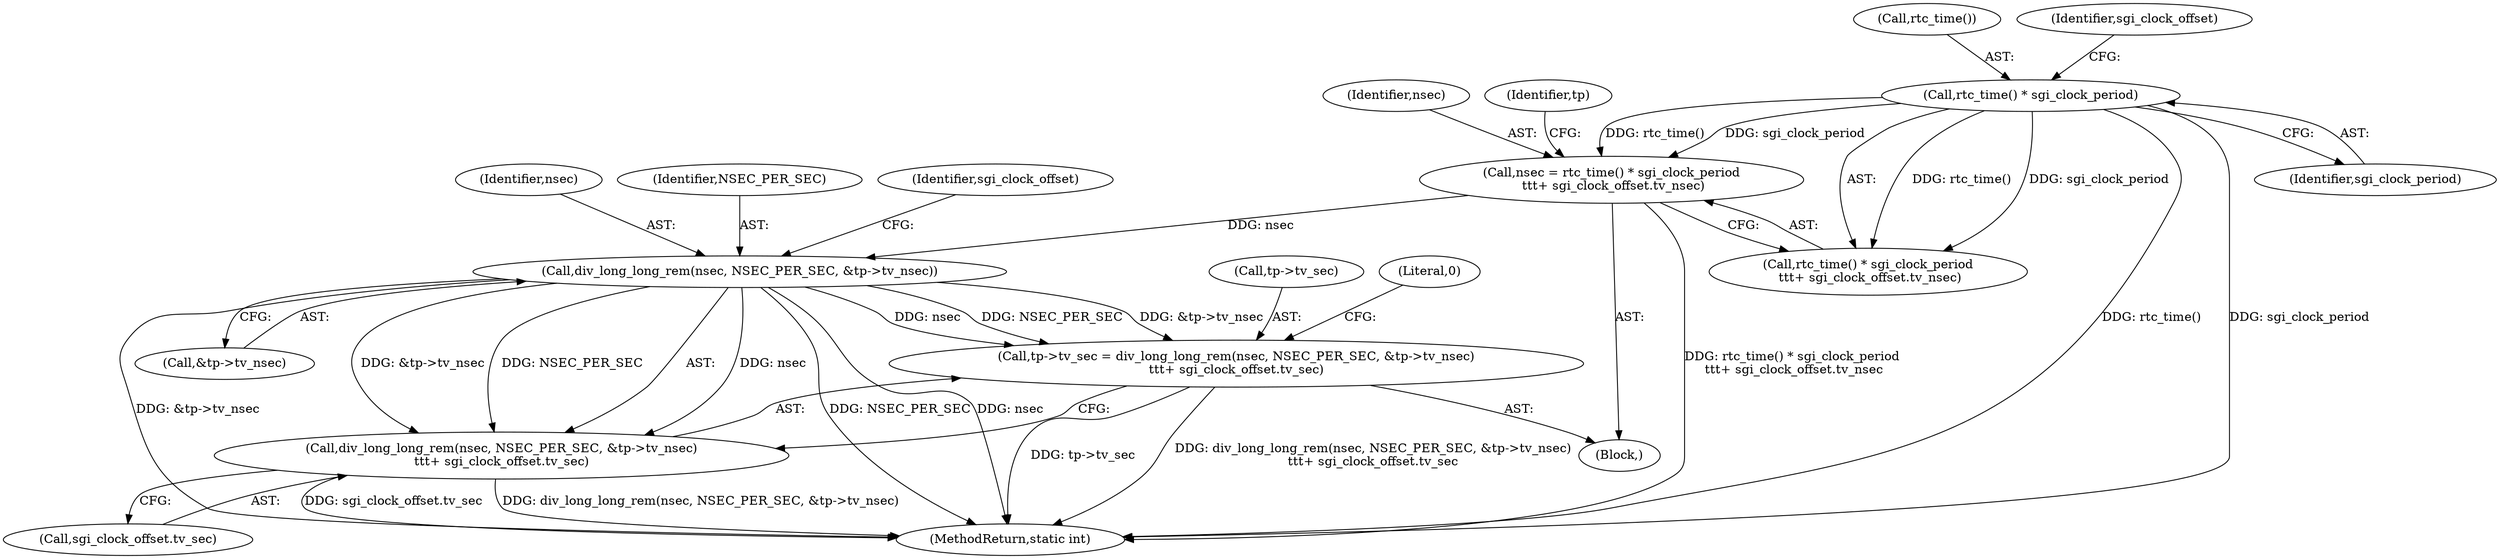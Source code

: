 digraph "1_linux_f8bd2258e2d520dff28c855658bd24bdafb5102d_0@pointer" {
"1000119" [label="(Call,div_long_long_rem(nsec, NSEC_PER_SEC, &tp->tv_nsec))"];
"1000105" [label="(Call,nsec = rtc_time() * sgi_clock_period\n \t\t\t+ sgi_clock_offset.tv_nsec)"];
"1000108" [label="(Call,rtc_time() * sgi_clock_period)"];
"1000114" [label="(Call,tp->tv_sec = div_long_long_rem(nsec, NSEC_PER_SEC, &tp->tv_nsec)\n\t\t\t+ sgi_clock_offset.tv_sec)"];
"1000118" [label="(Call,div_long_long_rem(nsec, NSEC_PER_SEC, &tp->tv_nsec)\n\t\t\t+ sgi_clock_offset.tv_sec)"];
"1000114" [label="(Call,tp->tv_sec = div_long_long_rem(nsec, NSEC_PER_SEC, &tp->tv_nsec)\n\t\t\t+ sgi_clock_offset.tv_sec)"];
"1000110" [label="(Identifier,sgi_clock_period)"];
"1000103" [label="(Block,)"];
"1000131" [label="(MethodReturn,static int)"];
"1000126" [label="(Call,sgi_clock_offset.tv_sec)"];
"1000118" [label="(Call,div_long_long_rem(nsec, NSEC_PER_SEC, &tp->tv_nsec)\n\t\t\t+ sgi_clock_offset.tv_sec)"];
"1000107" [label="(Call,rtc_time() * sgi_clock_period\n \t\t\t+ sgi_clock_offset.tv_nsec)"];
"1000109" [label="(Call,rtc_time())"];
"1000106" [label="(Identifier,nsec)"];
"1000121" [label="(Identifier,NSEC_PER_SEC)"];
"1000119" [label="(Call,div_long_long_rem(nsec, NSEC_PER_SEC, &tp->tv_nsec))"];
"1000116" [label="(Identifier,tp)"];
"1000108" [label="(Call,rtc_time() * sgi_clock_period)"];
"1000112" [label="(Identifier,sgi_clock_offset)"];
"1000105" [label="(Call,nsec = rtc_time() * sgi_clock_period\n \t\t\t+ sgi_clock_offset.tv_nsec)"];
"1000122" [label="(Call,&tp->tv_nsec)"];
"1000115" [label="(Call,tp->tv_sec)"];
"1000130" [label="(Literal,0)"];
"1000127" [label="(Identifier,sgi_clock_offset)"];
"1000120" [label="(Identifier,nsec)"];
"1000119" -> "1000118"  [label="AST: "];
"1000119" -> "1000122"  [label="CFG: "];
"1000120" -> "1000119"  [label="AST: "];
"1000121" -> "1000119"  [label="AST: "];
"1000122" -> "1000119"  [label="AST: "];
"1000127" -> "1000119"  [label="CFG: "];
"1000119" -> "1000131"  [label="DDG: &tp->tv_nsec"];
"1000119" -> "1000131"  [label="DDG: NSEC_PER_SEC"];
"1000119" -> "1000131"  [label="DDG: nsec"];
"1000119" -> "1000114"  [label="DDG: nsec"];
"1000119" -> "1000114"  [label="DDG: NSEC_PER_SEC"];
"1000119" -> "1000114"  [label="DDG: &tp->tv_nsec"];
"1000119" -> "1000118"  [label="DDG: nsec"];
"1000119" -> "1000118"  [label="DDG: NSEC_PER_SEC"];
"1000119" -> "1000118"  [label="DDG: &tp->tv_nsec"];
"1000105" -> "1000119"  [label="DDG: nsec"];
"1000105" -> "1000103"  [label="AST: "];
"1000105" -> "1000107"  [label="CFG: "];
"1000106" -> "1000105"  [label="AST: "];
"1000107" -> "1000105"  [label="AST: "];
"1000116" -> "1000105"  [label="CFG: "];
"1000105" -> "1000131"  [label="DDG: rtc_time() * sgi_clock_period\n \t\t\t+ sgi_clock_offset.tv_nsec"];
"1000108" -> "1000105"  [label="DDG: rtc_time()"];
"1000108" -> "1000105"  [label="DDG: sgi_clock_period"];
"1000108" -> "1000107"  [label="AST: "];
"1000108" -> "1000110"  [label="CFG: "];
"1000109" -> "1000108"  [label="AST: "];
"1000110" -> "1000108"  [label="AST: "];
"1000112" -> "1000108"  [label="CFG: "];
"1000108" -> "1000131"  [label="DDG: rtc_time()"];
"1000108" -> "1000131"  [label="DDG: sgi_clock_period"];
"1000108" -> "1000107"  [label="DDG: rtc_time()"];
"1000108" -> "1000107"  [label="DDG: sgi_clock_period"];
"1000114" -> "1000103"  [label="AST: "];
"1000114" -> "1000118"  [label="CFG: "];
"1000115" -> "1000114"  [label="AST: "];
"1000118" -> "1000114"  [label="AST: "];
"1000130" -> "1000114"  [label="CFG: "];
"1000114" -> "1000131"  [label="DDG: div_long_long_rem(nsec, NSEC_PER_SEC, &tp->tv_nsec)\n\t\t\t+ sgi_clock_offset.tv_sec"];
"1000114" -> "1000131"  [label="DDG: tp->tv_sec"];
"1000118" -> "1000126"  [label="CFG: "];
"1000126" -> "1000118"  [label="AST: "];
"1000118" -> "1000131"  [label="DDG: sgi_clock_offset.tv_sec"];
"1000118" -> "1000131"  [label="DDG: div_long_long_rem(nsec, NSEC_PER_SEC, &tp->tv_nsec)"];
}
